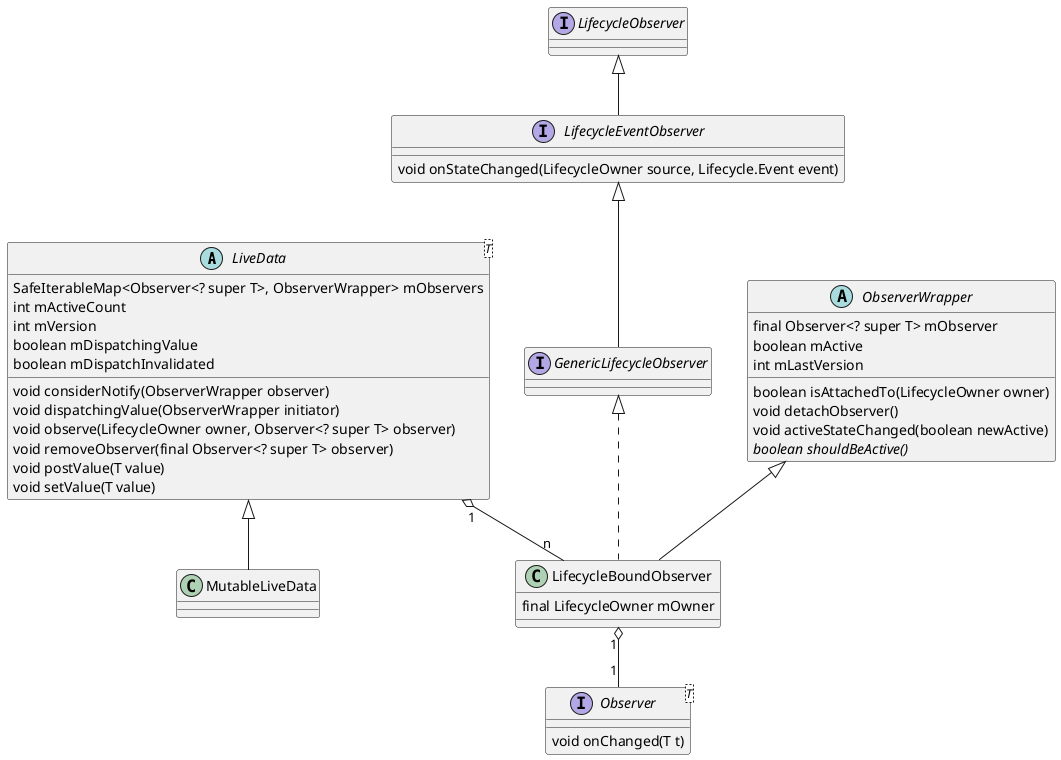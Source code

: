 @startuml
abstract class LiveData <T>{
    SafeIterableMap<Observer<? super T>, ObserverWrapper> mObservers
    int mActiveCount
    int mVersion
    boolean mDispatchingValue
    boolean mDispatchInvalidated

    void considerNotify(ObserverWrapper observer)
    void dispatchingValue(ObserverWrapper initiator)
    void observe(LifecycleOwner owner, Observer<? super T> observer)
    void removeObserver(final Observer<? super T> observer)
    void postValue(T value)
    void setValue(T value)
}
class MutableLiveData
interface LifecycleObserver
interface LifecycleEventObserver {
    void onStateChanged(LifecycleOwner source, Lifecycle.Event event)
}
interface GenericLifecycleObserver
interface Observer <T>{
    void onChanged(T t)
}
abstract class ObserverWrapper {
    boolean isAttachedTo(LifecycleOwner owner)
    void detachObserver()
    void activeStateChanged(boolean newActive)
    {abstract} boolean shouldBeActive()
    final Observer<? super T> mObserver
    boolean mActive
    int mLastVersion
}
class LifecycleBoundObserver {
    final LifecycleOwner mOwner
}


LiveData <|-- MutableLiveData
LifecycleObserver <|-- LifecycleEventObserver
LifecycleEventObserver <|-- GenericLifecycleObserver
ObserverWrapper <|-- LifecycleBoundObserver 
GenericLifecycleObserver <|.. LifecycleBoundObserver

LiveData "1" o-- "n" LifecycleBoundObserver
LifecycleBoundObserver "1" o-- "1" Observer
@enduml
